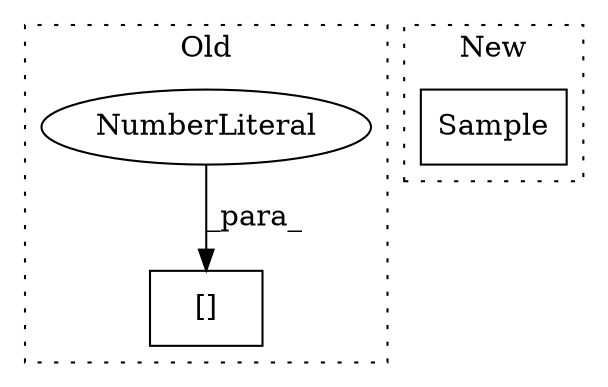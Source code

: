 digraph G {
subgraph cluster0 {
1 [label="[]" a="2" s="14567,14587" l="19,1" shape="box"];
3 [label="NumberLiteral" a="34" s="14586" l="1" shape="ellipse"];
label = "Old";
style="dotted";
}
subgraph cluster1 {
2 [label="Sample" a="32" s="19410,19462" l="7,1" shape="box"];
label = "New";
style="dotted";
}
3 -> 1 [label="_para_"];
}